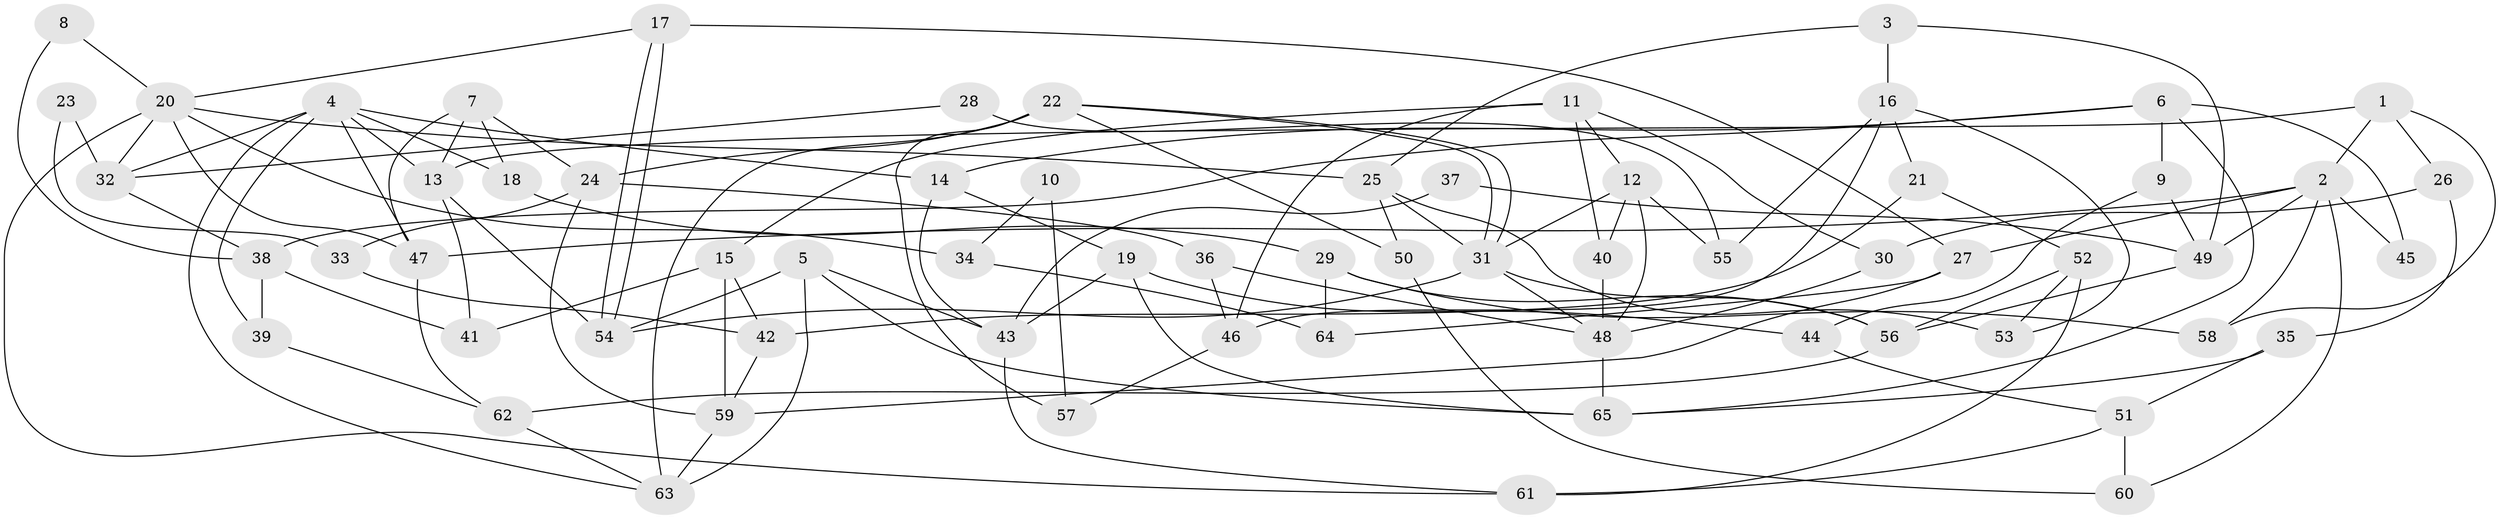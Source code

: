 // Generated by graph-tools (version 1.1) at 2025/49/03/09/25 04:49:58]
// undirected, 65 vertices, 130 edges
graph export_dot {
graph [start="1"]
  node [color=gray90,style=filled];
  1;
  2;
  3;
  4;
  5;
  6;
  7;
  8;
  9;
  10;
  11;
  12;
  13;
  14;
  15;
  16;
  17;
  18;
  19;
  20;
  21;
  22;
  23;
  24;
  25;
  26;
  27;
  28;
  29;
  30;
  31;
  32;
  33;
  34;
  35;
  36;
  37;
  38;
  39;
  40;
  41;
  42;
  43;
  44;
  45;
  46;
  47;
  48;
  49;
  50;
  51;
  52;
  53;
  54;
  55;
  56;
  57;
  58;
  59;
  60;
  61;
  62;
  63;
  64;
  65;
  1 -- 26;
  1 -- 2;
  1 -- 13;
  1 -- 58;
  2 -- 27;
  2 -- 47;
  2 -- 45;
  2 -- 49;
  2 -- 58;
  2 -- 60;
  3 -- 16;
  3 -- 49;
  3 -- 25;
  4 -- 39;
  4 -- 13;
  4 -- 14;
  4 -- 18;
  4 -- 32;
  4 -- 47;
  4 -- 63;
  5 -- 63;
  5 -- 54;
  5 -- 43;
  5 -- 65;
  6 -- 14;
  6 -- 38;
  6 -- 9;
  6 -- 45;
  6 -- 65;
  7 -- 24;
  7 -- 13;
  7 -- 18;
  7 -- 47;
  8 -- 20;
  8 -- 38;
  9 -- 49;
  9 -- 44;
  10 -- 34;
  10 -- 57;
  11 -- 12;
  11 -- 40;
  11 -- 15;
  11 -- 30;
  11 -- 46;
  12 -- 31;
  12 -- 48;
  12 -- 40;
  12 -- 55;
  13 -- 54;
  13 -- 41;
  14 -- 19;
  14 -- 43;
  15 -- 59;
  15 -- 41;
  15 -- 42;
  16 -- 53;
  16 -- 21;
  16 -- 46;
  16 -- 55;
  17 -- 20;
  17 -- 54;
  17 -- 54;
  17 -- 27;
  18 -- 29;
  19 -- 43;
  19 -- 65;
  19 -- 44;
  20 -- 47;
  20 -- 61;
  20 -- 25;
  20 -- 32;
  20 -- 34;
  21 -- 52;
  21 -- 42;
  22 -- 63;
  22 -- 31;
  22 -- 31;
  22 -- 24;
  22 -- 50;
  22 -- 57;
  23 -- 32;
  23 -- 33;
  24 -- 36;
  24 -- 33;
  24 -- 59;
  25 -- 31;
  25 -- 50;
  25 -- 53;
  26 -- 30;
  26 -- 35;
  27 -- 59;
  27 -- 64;
  28 -- 55;
  28 -- 32;
  29 -- 58;
  29 -- 56;
  29 -- 64;
  30 -- 48;
  31 -- 48;
  31 -- 54;
  31 -- 56;
  32 -- 38;
  33 -- 42;
  34 -- 64;
  35 -- 51;
  35 -- 65;
  36 -- 48;
  36 -- 46;
  37 -- 49;
  37 -- 43;
  38 -- 41;
  38 -- 39;
  39 -- 62;
  40 -- 48;
  42 -- 59;
  43 -- 61;
  44 -- 51;
  46 -- 57;
  47 -- 62;
  48 -- 65;
  49 -- 56;
  50 -- 60;
  51 -- 60;
  51 -- 61;
  52 -- 61;
  52 -- 56;
  52 -- 53;
  56 -- 62;
  59 -- 63;
  62 -- 63;
}
